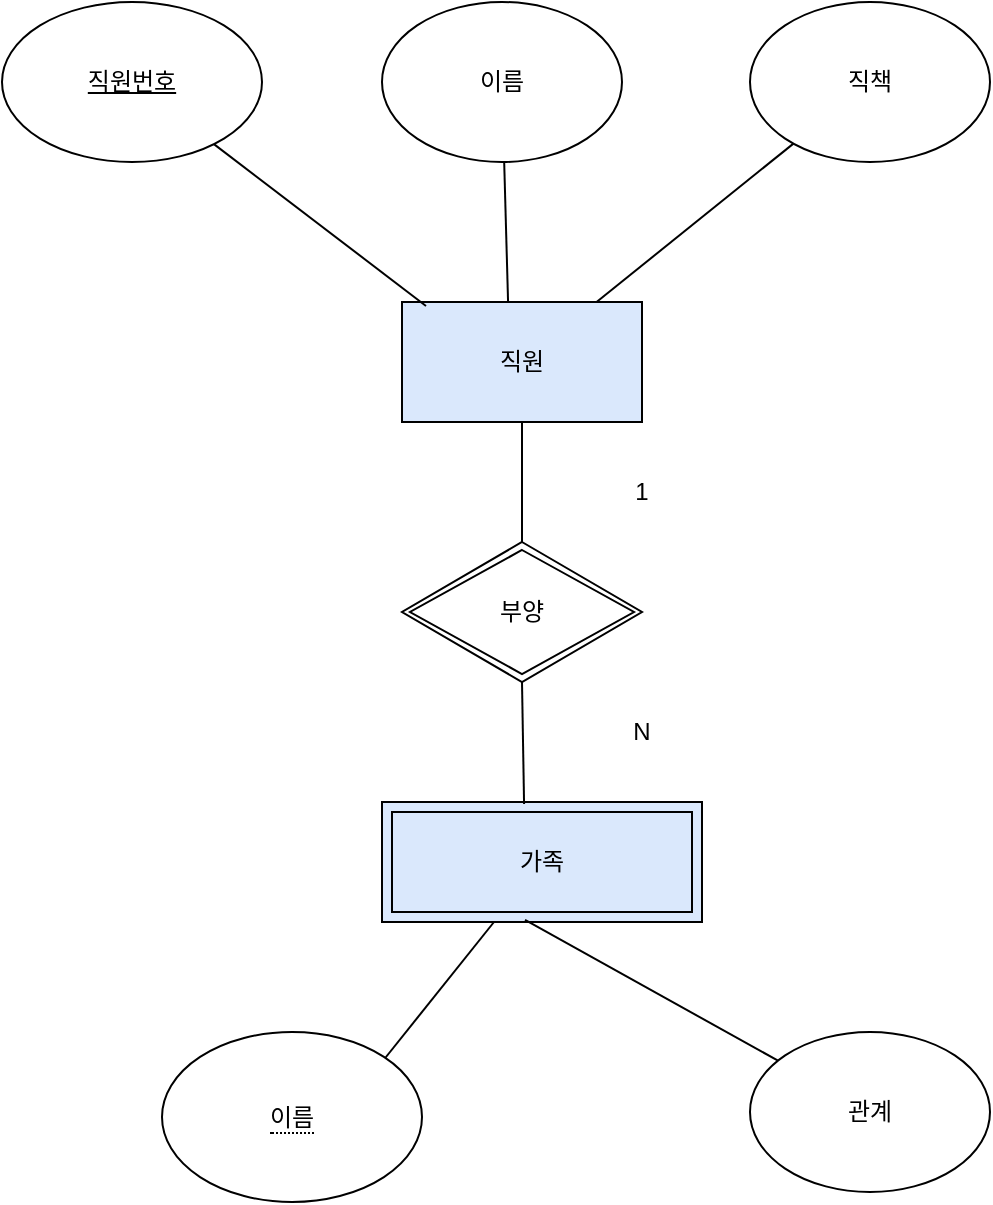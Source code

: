 <mxfile version="20.6.2" type="device"><diagram id="qjo5FAucb5v3ZlsfPV3s" name="페이지-1"><mxGraphModel dx="610" dy="754" grid="1" gridSize="10" guides="1" tooltips="1" connect="1" arrows="1" fold="1" page="1" pageScale="1" pageWidth="827" pageHeight="1169" math="0" shadow="0"><root><mxCell id="0"/><mxCell id="1" parent="0"/><mxCell id="mH2XVmxJ_uOSuhy_Z0da-2" value="이름" style="ellipse;whiteSpace=wrap;html=1;" vertex="1" parent="1"><mxGeometry x="230" y="70" width="120" height="80" as="geometry"/></mxCell><mxCell id="mH2XVmxJ_uOSuhy_Z0da-3" value="직책" style="ellipse;whiteSpace=wrap;html=1;" vertex="1" parent="1"><mxGeometry x="414" y="70" width="120" height="80" as="geometry"/></mxCell><mxCell id="mH2XVmxJ_uOSuhy_Z0da-4" value="직원" style="rounded=0;whiteSpace=wrap;html=1;fillColor=#dae8fc;strokeColor=#000000;" vertex="1" parent="1"><mxGeometry x="240" y="220" width="120" height="60" as="geometry"/></mxCell><mxCell id="mH2XVmxJ_uOSuhy_Z0da-6" value="부양" style="shape=rhombus;double=1;perimeter=rhombusPerimeter;whiteSpace=wrap;html=1;align=center;arcSize=20;verticalAlign=middle;" vertex="1" parent="1"><mxGeometry x="240" y="340" width="120" height="70" as="geometry"/></mxCell><mxCell id="mH2XVmxJ_uOSuhy_Z0da-7" value="가족" style="shape=ext;margin=3;double=1;whiteSpace=wrap;html=1;align=center;fillColor=#dae8fc;strokeColor=#000000;strokeWidth=1;" vertex="1" parent="1"><mxGeometry x="230" y="470" width="160" height="60" as="geometry"/></mxCell><mxCell id="mH2XVmxJ_uOSuhy_Z0da-9" value="관계" style="ellipse;whiteSpace=wrap;html=1;" vertex="1" parent="1"><mxGeometry x="414" y="585" width="120" height="80" as="geometry"/></mxCell><mxCell id="mH2XVmxJ_uOSuhy_Z0da-10" value="직원번호" style="ellipse;whiteSpace=wrap;html=1;align=center;fontStyle=4;" vertex="1" parent="1"><mxGeometry x="40" y="70" width="130" height="80" as="geometry"/></mxCell><mxCell id="mH2XVmxJ_uOSuhy_Z0da-17" value="" style="endArrow=none;html=1;rounded=0;exitX=0.442;exitY=0;exitDx=0;exitDy=0;exitPerimeter=0;" edge="1" parent="1" source="mH2XVmxJ_uOSuhy_Z0da-4" target="mH2XVmxJ_uOSuhy_Z0da-2"><mxGeometry width="50" height="50" relative="1" as="geometry"><mxPoint x="265" y="210" as="sourcePoint"/><mxPoint x="315" y="160" as="targetPoint"/></mxGeometry></mxCell><mxCell id="mH2XVmxJ_uOSuhy_Z0da-18" value="" style="endArrow=none;html=1;rounded=0;exitX=0.1;exitY=0.033;exitDx=0;exitDy=0;exitPerimeter=0;" edge="1" parent="1" source="mH2XVmxJ_uOSuhy_Z0da-4" target="mH2XVmxJ_uOSuhy_Z0da-10"><mxGeometry width="50" height="50" relative="1" as="geometry"><mxPoint x="150" y="220" as="sourcePoint"/><mxPoint x="200" y="170" as="targetPoint"/></mxGeometry></mxCell><mxCell id="mH2XVmxJ_uOSuhy_Z0da-19" value="" style="endArrow=none;html=1;rounded=0;" edge="1" parent="1" source="mH2XVmxJ_uOSuhy_Z0da-4" target="mH2XVmxJ_uOSuhy_Z0da-3"><mxGeometry width="50" height="50" relative="1" as="geometry"><mxPoint x="360" y="210" as="sourcePoint"/><mxPoint x="410" y="160" as="targetPoint"/><Array as="points"/></mxGeometry></mxCell><mxCell id="mH2XVmxJ_uOSuhy_Z0da-20" value="" style="endArrow=none;html=1;rounded=0;exitX=0.5;exitY=0;exitDx=0;exitDy=0;entryX=0.5;entryY=1;entryDx=0;entryDy=0;" edge="1" parent="1" source="mH2XVmxJ_uOSuhy_Z0da-6" target="mH2XVmxJ_uOSuhy_Z0da-4"><mxGeometry width="50" height="50" relative="1" as="geometry"><mxPoint x="275" y="330" as="sourcePoint"/><mxPoint x="325" y="280" as="targetPoint"/></mxGeometry></mxCell><mxCell id="mH2XVmxJ_uOSuhy_Z0da-21" value="" style="endArrow=none;html=1;rounded=0;entryX=0.5;entryY=1;entryDx=0;entryDy=0;exitX=0.444;exitY=0.017;exitDx=0;exitDy=0;exitPerimeter=0;" edge="1" parent="1" source="mH2XVmxJ_uOSuhy_Z0da-7" target="mH2XVmxJ_uOSuhy_Z0da-6"><mxGeometry width="50" height="50" relative="1" as="geometry"><mxPoint x="300" y="460" as="sourcePoint"/><mxPoint x="320" y="360" as="targetPoint"/><Array as="points"/></mxGeometry></mxCell><mxCell id="mH2XVmxJ_uOSuhy_Z0da-22" value="" style="endArrow=none;html=1;rounded=0;" edge="1" parent="1" target="mH2XVmxJ_uOSuhy_Z0da-7"><mxGeometry width="50" height="50" relative="1" as="geometry"><mxPoint x="230" y="600" as="sourcePoint"/><mxPoint x="310" y="520" as="targetPoint"/></mxGeometry></mxCell><mxCell id="mH2XVmxJ_uOSuhy_Z0da-23" value="" style="endArrow=none;html=1;rounded=0;entryX=0.447;entryY=0.983;entryDx=0;entryDy=0;entryPerimeter=0;" edge="1" parent="1" source="mH2XVmxJ_uOSuhy_Z0da-9" target="mH2XVmxJ_uOSuhy_Z0da-7"><mxGeometry width="50" height="50" relative="1" as="geometry"><mxPoint x="320" y="580" as="sourcePoint"/><mxPoint x="370" y="530" as="targetPoint"/></mxGeometry></mxCell><mxCell id="mH2XVmxJ_uOSuhy_Z0da-26" value="&lt;span style=&quot;border-bottom: 1px dotted&quot;&gt;이름&lt;/span&gt;" style="ellipse;whiteSpace=wrap;html=1;align=center;strokeWidth=1;perimeterSpacing=1;direction=east;backgroundOutline=0;" vertex="1" parent="1"><mxGeometry x="120" y="585" width="130" height="85" as="geometry"/></mxCell><mxCell id="mH2XVmxJ_uOSuhy_Z0da-27" value="1" style="text;html=1;strokeColor=none;fillColor=none;align=center;verticalAlign=middle;whiteSpace=wrap;rounded=0;strokeWidth=1;" vertex="1" parent="1"><mxGeometry x="330" y="300" width="60" height="30" as="geometry"/></mxCell><mxCell id="mH2XVmxJ_uOSuhy_Z0da-28" value="N" style="text;html=1;strokeColor=none;fillColor=none;align=center;verticalAlign=middle;whiteSpace=wrap;rounded=0;strokeWidth=1;" vertex="1" parent="1"><mxGeometry x="330" y="420" width="60" height="30" as="geometry"/></mxCell></root></mxGraphModel></diagram></mxfile>